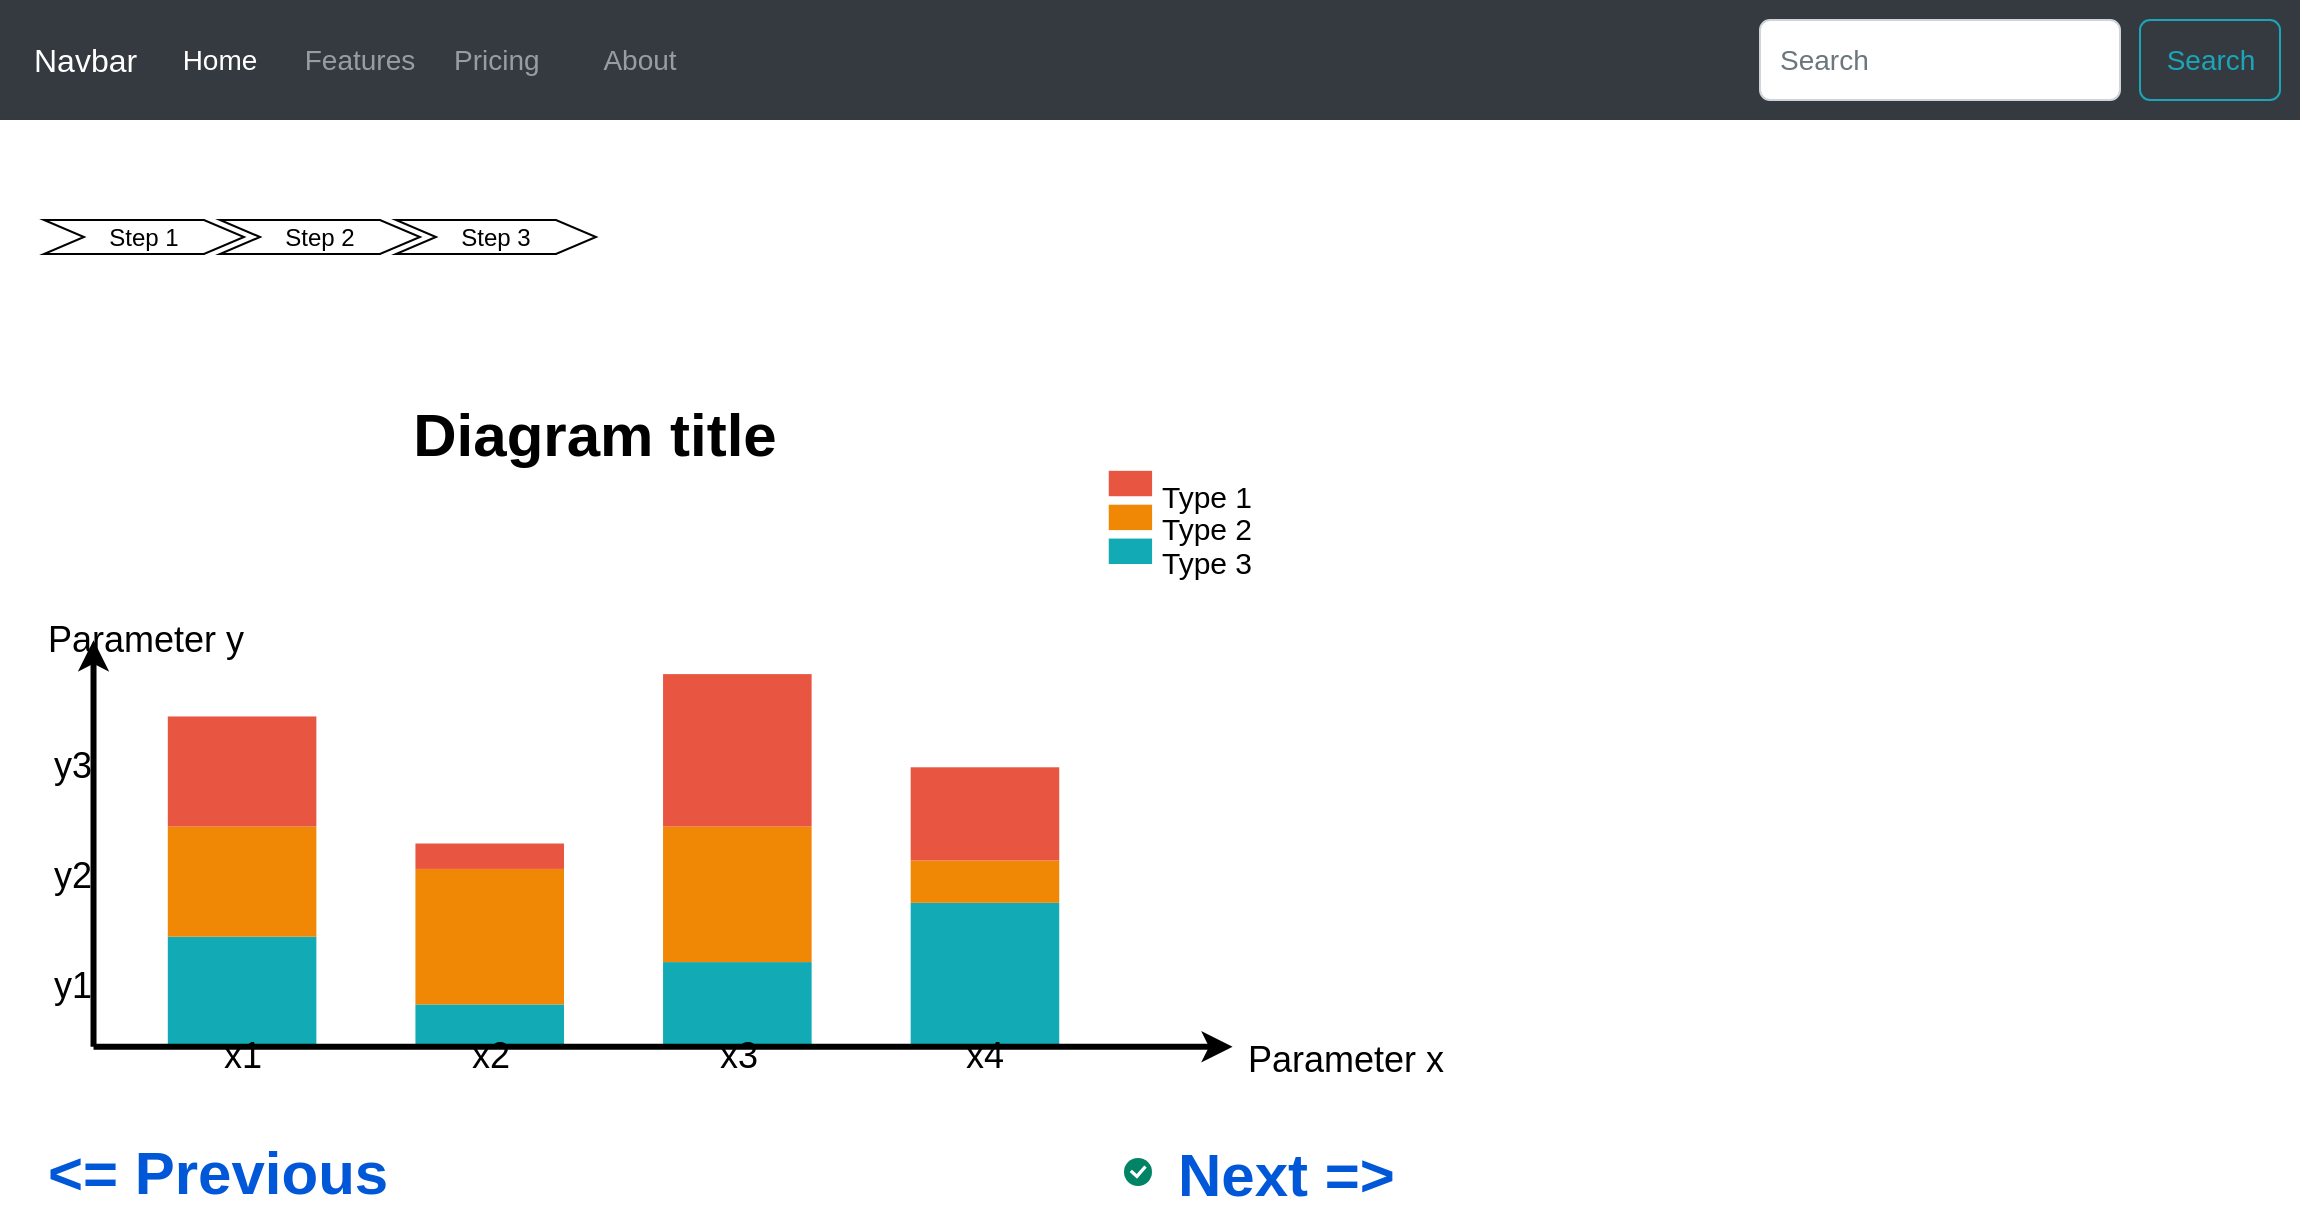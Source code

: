 <mxfile version="27.0.9">
  <diagram id="07fea595-8f29-1299-0266-81d95cde20df" name="Page-1">
    <mxGraphModel dx="-158" dy="356" grid="1" gridSize="10" guides="1" tooltips="1" connect="1" arrows="1" fold="1" page="1" pageScale="1" pageWidth="1169" pageHeight="827" background="none" math="0" shadow="0">
      <root>
        <mxCell id="0" />
        <mxCell id="1" parent="0" />
        <mxCell id="_li1lUW6P8k7EiyVsJMC-752" value="" style="html=1;shadow=0;dashed=0;fillColor=#343A40;strokeColor=none;fontSize=16;fontColor=#ffffff;align=left;spacing=15;" vertex="1" parent="1">
          <mxGeometry x="2338" y="830" width="1150" height="60" as="geometry" />
        </mxCell>
        <mxCell id="_li1lUW6P8k7EiyVsJMC-753" value="" style="swimlane;shape=mxgraph.bootstrap.anchor;strokeColor=none;fillColor=none;fontColor=#0085FC;fontStyle=0;childLayout=stackLayout;horizontal=0;startSize=0;horizontalStack=1;resizeParent=1;resizeParentMax=0;resizeLast=0;collapsible=0;marginBottom=0;whiteSpace=wrap;html=1;resizeWidth=0;" vertex="1" parent="_li1lUW6P8k7EiyVsJMC-752">
          <mxGeometry y="10" width="350" height="40" as="geometry" />
        </mxCell>
        <mxCell id="_li1lUW6P8k7EiyVsJMC-754" value="Navbar" style="text;strokeColor=none;align=left;verticalAlign=middle;spacingLeft=15;spacingRight=10;points=[[0,0.5],[1,0.5]];portConstraint=eastwest;rotatable=0;whiteSpace=wrap;html=1;fillColor=none;fontColor=#ffffff;fontSize=16;" vertex="1" parent="_li1lUW6P8k7EiyVsJMC-753">
          <mxGeometry width="80" height="40" as="geometry" />
        </mxCell>
        <mxCell id="_li1lUW6P8k7EiyVsJMC-755" value="Home" style="text;strokeColor=none;align=center;verticalAlign=middle;spacingLeft=10;spacingRight=10;points=[[0,0.5],[1,0.5]];portConstraint=eastwest;rotatable=0;whiteSpace=wrap;html=1;fillColor=none;fontColor=#ffffff;fontSize=14;" vertex="1" parent="_li1lUW6P8k7EiyVsJMC-753">
          <mxGeometry x="80" width="60" height="40" as="geometry" />
        </mxCell>
        <mxCell id="_li1lUW6P8k7EiyVsJMC-756" value="Features" style="text;strokeColor=none;align=center;verticalAlign=middle;spacingLeft=10;spacingRight=10;points=[[0,0.5],[1,0.5]];portConstraint=eastwest;rotatable=0;whiteSpace=wrap;html=1;fillColor=none;fontColor=#9A9DA0;fontSize=14;" vertex="1" parent="_li1lUW6P8k7EiyVsJMC-753">
          <mxGeometry x="140" width="80" height="40" as="geometry" />
        </mxCell>
        <mxCell id="_li1lUW6P8k7EiyVsJMC-757" value="Pricing" style="text;strokeColor=none;align=left;verticalAlign=middle;spacingLeft=5;spacingRight=10;points=[[0,0.5],[1,0.5]];portConstraint=eastwest;rotatable=0;whiteSpace=wrap;html=1;fillColor=none;fontColor=#9A9DA0;fontSize=14;" vertex="1" parent="_li1lUW6P8k7EiyVsJMC-753">
          <mxGeometry x="220" width="70" height="40" as="geometry" />
        </mxCell>
        <mxCell id="_li1lUW6P8k7EiyVsJMC-758" value="About" style="text;strokeColor=none;align=center;verticalAlign=middle;spacingLeft=10;spacingRight=10;points=[[0,0.5],[1,0.5]];portConstraint=eastwest;rotatable=0;whiteSpace=wrap;html=1;fillColor=none;fontColor=#9A9DA0;fontSize=14;" vertex="1" parent="_li1lUW6P8k7EiyVsJMC-753">
          <mxGeometry x="290" width="60" height="40" as="geometry" />
        </mxCell>
        <mxCell id="_li1lUW6P8k7EiyVsJMC-759" value="Search" style="html=1;shadow=0;dashed=0;shape=mxgraph.bootstrap.rrect;rSize=5;fontSize=14;fontColor=#1CA5B8;strokeColor=#1CA5B8;fillColor=none;" vertex="1" parent="_li1lUW6P8k7EiyVsJMC-752">
          <mxGeometry x="1" width="70" height="40" relative="1" as="geometry">
            <mxPoint x="-80" y="10" as="offset" />
          </mxGeometry>
        </mxCell>
        <mxCell id="_li1lUW6P8k7EiyVsJMC-760" value="Search" style="html=1;shadow=0;dashed=0;shape=mxgraph.bootstrap.rrect;rSize=5;fontSize=14;fontColor=#6C767D;strokeColor=#CED4DA;fillColor=#ffffff;align=left;spacing=10;" vertex="1" parent="_li1lUW6P8k7EiyVsJMC-752">
          <mxGeometry x="1" width="180" height="40" relative="1" as="geometry">
            <mxPoint x="-270" y="10" as="offset" />
          </mxGeometry>
        </mxCell>
        <mxCell id="_li1lUW6P8k7EiyVsJMC-773" value="" style="group" vertex="1" connectable="0" parent="1">
          <mxGeometry x="2360" y="1040" width="690" height="393" as="geometry" />
        </mxCell>
        <mxCell id="_li1lUW6P8k7EiyVsJMC-762" value="" style="group" vertex="1" connectable="0" parent="_li1lUW6P8k7EiyVsJMC-773">
          <mxGeometry width="650" height="326.95" as="geometry" />
        </mxCell>
        <mxCell id="723" value="" style="whiteSpace=wrap;fillColor=#12AAB5;gradientColor=none;gradientDirection=east;strokeColor=none;html=1;fontColor=#23445d;" parent="_li1lUW6P8k7EiyVsJMC-762" vertex="1">
          <mxGeometry x="61.905" y="258.341" width="74.286" height="55.056" as="geometry" />
        </mxCell>
        <mxCell id="724" value="" style="whiteSpace=wrap;fillColor=#12AAB5;gradientColor=none;gradientDirection=east;strokeColor=none;html=1;fontColor=#23445d;" parent="_li1lUW6P8k7EiyVsJMC-762" vertex="1">
          <mxGeometry x="185.714" y="292.222" width="74.286" height="21.176" as="geometry" />
        </mxCell>
        <mxCell id="725" value="" style="whiteSpace=wrap;fillColor=#12AAB5;gradientColor=none;gradientDirection=east;strokeColor=none;html=1;fontColor=#23445d;" parent="_li1lUW6P8k7EiyVsJMC-762" vertex="1">
          <mxGeometry x="309.524" y="271.047" width="74.286" height="42.351" as="geometry" />
        </mxCell>
        <mxCell id="726" value="" style="whiteSpace=wrap;fillColor=#12AAB5;gradientColor=none;gradientDirection=east;strokeColor=none;html=1;fontColor=#23445d;" parent="_li1lUW6P8k7EiyVsJMC-762" vertex="1">
          <mxGeometry x="433.333" y="241.401" width="74.286" height="71.997" as="geometry" />
        </mxCell>
        <mxCell id="727" value="" style="edgeStyle=none;html=1;fontColor=#000000;strokeWidth=3;strokeColor=#000000;" parent="_li1lUW6P8k7EiyVsJMC-762" edge="1">
          <mxGeometry width="100" height="100" relative="1" as="geometry">
            <mxPoint x="24.762" y="313.398" as="sourcePoint" />
            <mxPoint x="24.762" y="110.113" as="targetPoint" />
          </mxGeometry>
        </mxCell>
        <mxCell id="728" value="" style="whiteSpace=wrap;fillColor=#F08705;gradientColor=none;gradientDirection=east;strokeColor=none;html=1;fontColor=#23445d;" parent="_li1lUW6P8k7EiyVsJMC-762" vertex="1">
          <mxGeometry x="61.905" y="203.285" width="74.286" height="55.056" as="geometry" />
        </mxCell>
        <mxCell id="729" value="" style="whiteSpace=wrap;fillColor=#E85642;gradientColor=none;gradientDirection=east;strokeColor=none;html=1;fontColor=#23445d;" parent="_li1lUW6P8k7EiyVsJMC-762" vertex="1">
          <mxGeometry x="61.905" y="148.229" width="74.286" height="55.056" as="geometry" />
        </mxCell>
        <mxCell id="730" value="" style="whiteSpace=wrap;fillColor=#F08705;gradientColor=none;gradientDirection=east;strokeColor=none;html=1;fontColor=#23445d;" parent="_li1lUW6P8k7EiyVsJMC-762" vertex="1">
          <mxGeometry x="185.714" y="224.46" width="74.286" height="67.762" as="geometry" />
        </mxCell>
        <mxCell id="731" value="" style="whiteSpace=wrap;fillColor=#E85642;gradientColor=none;gradientDirection=east;strokeColor=none;html=1;fontColor=#23445d;" parent="_li1lUW6P8k7EiyVsJMC-762" vertex="1">
          <mxGeometry x="185.714" y="211.755" width="74.286" height="12.705" as="geometry" />
        </mxCell>
        <mxCell id="732" value="" style="whiteSpace=wrap;fillColor=#F08705;gradientColor=none;gradientDirection=east;strokeColor=none;html=1;fontColor=#23445d;" parent="_li1lUW6P8k7EiyVsJMC-762" vertex="1">
          <mxGeometry x="309.524" y="203.285" width="74.286" height="67.762" as="geometry" />
        </mxCell>
        <mxCell id="733" value="" style="whiteSpace=wrap;fillColor=#E85642;gradientColor=none;gradientDirection=east;strokeColor=none;html=1;fontColor=#23445d;" parent="_li1lUW6P8k7EiyVsJMC-762" vertex="1">
          <mxGeometry x="309.524" y="127.053" width="74.286" height="76.232" as="geometry" />
        </mxCell>
        <mxCell id="734" value="" style="edgeStyle=none;html=1;fontColor=#000000;strokeWidth=3;strokeColor=#000000;" parent="_li1lUW6P8k7EiyVsJMC-762" edge="1">
          <mxGeometry width="100" height="100" relative="1" as="geometry">
            <mxPoint x="24.762" y="313.398" as="sourcePoint" />
            <mxPoint x="594.286" y="313.398" as="targetPoint" />
          </mxGeometry>
        </mxCell>
        <mxCell id="735" value="Parameter x" style="text;spacingTop=-5;html=1;fontSize=18;fontStyle=0;points=[];strokeColor=none;" parent="_li1lUW6P8k7EiyVsJMC-762" vertex="1">
          <mxGeometry x="600.476" y="308.316" width="49.524" height="8.47" as="geometry" />
        </mxCell>
        <mxCell id="736" value="x1" style="text;spacingTop=-5;align=center;verticalAlign=middle;fontStyle=0;html=1;fontSize=18;points=[];strokeColor=none;" parent="_li1lUW6P8k7EiyVsJMC-762" vertex="1">
          <mxGeometry x="61.905" y="314.245" width="74.286" height="12.705" as="geometry" />
        </mxCell>
        <mxCell id="737" value="x2" style="text;spacingTop=-5;align=center;verticalAlign=middle;fontStyle=0;html=1;fontSize=18;points=[];strokeColor=none;" parent="_li1lUW6P8k7EiyVsJMC-762" vertex="1">
          <mxGeometry x="185.714" y="314.245" width="74.286" height="12.705" as="geometry" />
        </mxCell>
        <mxCell id="738" value="x3" style="text;spacingTop=-5;align=center;verticalAlign=middle;fontStyle=0;html=1;fontSize=18;points=[];strokeColor=none;" parent="_li1lUW6P8k7EiyVsJMC-762" vertex="1">
          <mxGeometry x="309.524" y="314.245" width="74.286" height="12.705" as="geometry" />
        </mxCell>
        <mxCell id="739" value="" style="whiteSpace=wrap;fillColor=#12AAB5;gradientColor=none;gradientDirection=east;strokeColor=none;html=1;fontColor=#23445d;" parent="_li1lUW6P8k7EiyVsJMC-762" vertex="1">
          <mxGeometry x="532.381" y="59.291" width="21.667" height="12.705" as="geometry" />
        </mxCell>
        <mxCell id="740" value="" style="whiteSpace=wrap;fillColor=#F08705;gradientColor=none;gradientDirection=east;strokeColor=none;html=1;fontColor=#23445d;" parent="_li1lUW6P8k7EiyVsJMC-762" vertex="1">
          <mxGeometry x="532.381" y="42.351" width="21.667" height="12.705" as="geometry" />
        </mxCell>
        <mxCell id="741" value="" style="whiteSpace=wrap;fillColor=#E85642;gradientColor=none;gradientDirection=east;strokeColor=none;html=1;fontColor=#23445d;" parent="_li1lUW6P8k7EiyVsJMC-762" vertex="1">
          <mxGeometry x="532.381" y="25.411" width="21.667" height="12.705" as="geometry" />
        </mxCell>
        <mxCell id="742" value="Type 1" style="text;spacingTop=-5;html=1;points=[];fontSize=15;" parent="_li1lUW6P8k7EiyVsJMC-762" vertex="1">
          <mxGeometry x="557.143" y="27.528" width="49.524" height="8.47" as="geometry" />
        </mxCell>
        <mxCell id="743" value="Type 2" style="text;spacingTop=-5;html=1;points=[];fontSize=15;" parent="_li1lUW6P8k7EiyVsJMC-762" vertex="1">
          <mxGeometry x="557.143" y="44.469" width="49.524" height="8.47" as="geometry" />
        </mxCell>
        <mxCell id="744" value="Type 3" style="text;spacingTop=-5;html=1;points=[];fontSize=15;" parent="_li1lUW6P8k7EiyVsJMC-762" vertex="1">
          <mxGeometry x="557.143" y="61.409" width="49.524" height="8.47" as="geometry" />
        </mxCell>
        <mxCell id="745" value="Parameter y" style="text;spacingTop=-5;html=1;fontSize=18;fontStyle=0;points=[]" parent="_li1lUW6P8k7EiyVsJMC-762" vertex="1">
          <mxGeometry y="97.831" width="49.524" height="8.47" as="geometry" />
        </mxCell>
        <mxCell id="746" value="y1" style="text;spacingTop=-5;align=center;verticalAlign=middle;fontStyle=0;html=1;fontSize=18;points=[]" parent="_li1lUW6P8k7EiyVsJMC-762" vertex="1">
          <mxGeometry x="4.952" y="258.341" width="18.571" height="55.056" as="geometry" />
        </mxCell>
        <mxCell id="747" value="y2" style="text;spacingTop=-5;align=center;verticalAlign=middle;fontStyle=0;html=1;fontSize=18;points=[]" parent="_li1lUW6P8k7EiyVsJMC-762" vertex="1">
          <mxGeometry x="4.952" y="203.285" width="18.571" height="55.056" as="geometry" />
        </mxCell>
        <mxCell id="748" value="y3" style="text;spacingTop=-5;align=center;verticalAlign=middle;fontStyle=0;html=1;fontSize=18;points=[]" parent="_li1lUW6P8k7EiyVsJMC-762" vertex="1">
          <mxGeometry x="4.952" y="148.229" width="18.571" height="55.056" as="geometry" />
        </mxCell>
        <mxCell id="749" value="&lt;font style=&quot;font-size: 30px;&quot;&gt;Diagram title&lt;/font&gt;" style="text;spacingTop=-5;align=center;verticalAlign=middle;fontSize=30;fontStyle=1;html=1;points=[]" parent="_li1lUW6P8k7EiyVsJMC-762" vertex="1">
          <mxGeometry x="24.762" width="501.429" height="19.058" as="geometry" />
        </mxCell>
        <mxCell id="750" value="" style="whiteSpace=wrap;fillColor=#F08705;gradientColor=none;gradientDirection=east;strokeColor=none;html=1;fontColor=#23445d;" parent="_li1lUW6P8k7EiyVsJMC-762" vertex="1">
          <mxGeometry x="433.333" y="220.225" width="74.286" height="21.176" as="geometry" />
        </mxCell>
        <mxCell id="751" value="" style="whiteSpace=wrap;fillColor=#E85642;gradientColor=none;gradientDirection=east;strokeColor=none;html=1;fontColor=#23445d;" parent="_li1lUW6P8k7EiyVsJMC-762" vertex="1">
          <mxGeometry x="433.333" y="173.639" width="74.286" height="46.586" as="geometry" />
        </mxCell>
        <mxCell id="752" value="x4" style="text;spacingTop=-5;align=center;verticalAlign=middle;fontStyle=0;html=1;fontSize=18;points=[];strokeColor=none;" parent="_li1lUW6P8k7EiyVsJMC-762" vertex="1">
          <mxGeometry x="433.333" y="314.245" width="74.286" height="12.705" as="geometry" />
        </mxCell>
        <mxCell id="_li1lUW6P8k7EiyVsJMC-766" value="&lt;b&gt;&lt;font style=&quot;font-size: 30px;&quot;&gt;Next =&amp;gt;&lt;/font&gt;&lt;/b&gt;" style="fillColor=none;strokeColor=none;html=1;fontColor=#0057D8;align=left;fontSize=20;sketch=0;" vertex="1" parent="_li1lUW6P8k7EiyVsJMC-773">
          <mxGeometry x="565" y="360" width="125" height="33" as="geometry" />
        </mxCell>
        <mxCell id="_li1lUW6P8k7EiyVsJMC-767" value="" style="html=1;shadow=0;dashed=0;shape=mxgraph.atlassian.checkbox;fillColor=#008465;strokeColor=none;html=1;sketch=0;fontSize=20;" vertex="1" parent="_li1lUW6P8k7EiyVsJMC-773">
          <mxGeometry x="540" y="369" width="14" height="14" as="geometry" />
        </mxCell>
        <mxCell id="_li1lUW6P8k7EiyVsJMC-768" value="&lt;b&gt;&lt;font style=&quot;font-size: 30px;&quot;&gt;&amp;lt;= Previous&lt;/font&gt;&lt;/b&gt;" style="fillColor=none;strokeColor=none;html=1;fontColor=#0057D8;align=left;fontSize=20;sketch=0;" vertex="1" parent="_li1lUW6P8k7EiyVsJMC-773">
          <mxGeometry y="359.5" width="125" height="33" as="geometry" />
        </mxCell>
        <mxCell id="_li1lUW6P8k7EiyVsJMC-774" value="" style="group" vertex="1" connectable="0" parent="1">
          <mxGeometry x="2360" y="940" width="276" height="17" as="geometry" />
        </mxCell>
        <mxCell id="_li1lUW6P8k7EiyVsJMC-770" value="Step 1" style="shape=step;perimeter=stepPerimeter;fixedSize=1;points=[];whiteSpace=wrap;html=1;" vertex="1" parent="_li1lUW6P8k7EiyVsJMC-774">
          <mxGeometry width="100" height="17" as="geometry" />
        </mxCell>
        <mxCell id="_li1lUW6P8k7EiyVsJMC-771" value="Step 2" style="shape=step;perimeter=stepPerimeter;fixedSize=1;points=[];whiteSpace=wrap;html=1;" vertex="1" parent="_li1lUW6P8k7EiyVsJMC-774">
          <mxGeometry x="88" width="100" height="17" as="geometry" />
        </mxCell>
        <mxCell id="_li1lUW6P8k7EiyVsJMC-772" value="Step 3" style="shape=step;perimeter=stepPerimeter;fixedSize=1;points=[];whiteSpace=wrap;html=1;" vertex="1" parent="_li1lUW6P8k7EiyVsJMC-774">
          <mxGeometry x="176" width="100" height="17" as="geometry" />
        </mxCell>
      </root>
    </mxGraphModel>
  </diagram>
</mxfile>
